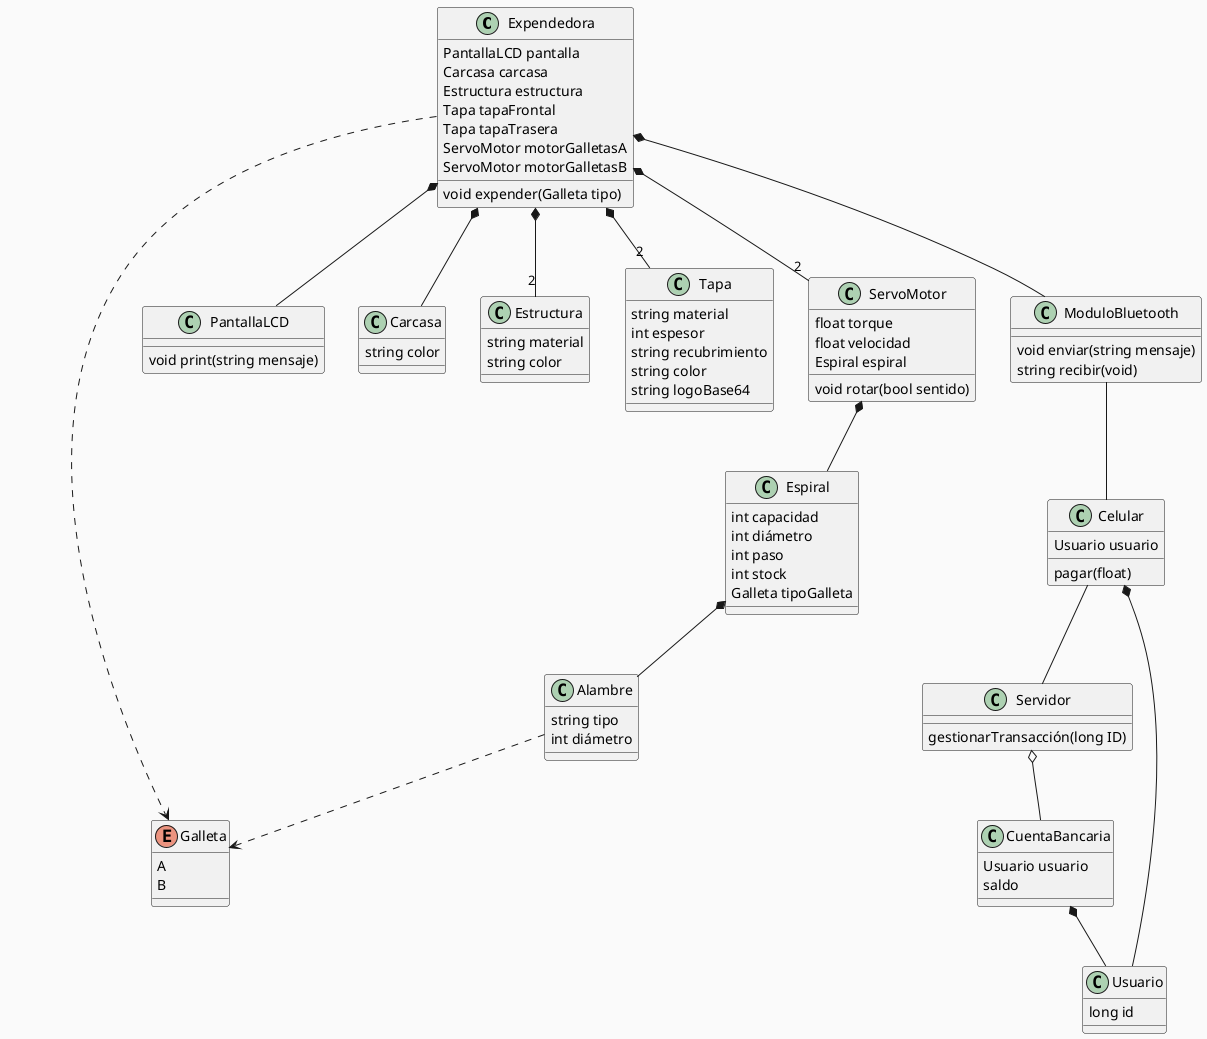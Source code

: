 @startuml
    skinparam backgroundColor #FAFAFA

    class Expendedora {
        PantallaLCD pantalla
        Carcasa carcasa
        Estructura estructura
        Tapa tapaFrontal
        Tapa tapaTrasera
        ServoMotor motorGalletasA
        ServoMotor motorGalletasB
        void expender(Galleta tipo)
    }
    enum Galleta {
        A
        B
    }
    class PantallaLCD {
        void print(string mensaje)
    }
    class Carcasa {
        string color
    }
    class Estructura {
        string material
        string color
        
    }
    class Tapa {
        string material
        int espesor
        string recubrimiento
        string color
        string logoBase64
    }
    class Espiral {
        int capacidad
        int diámetro
        int paso
        int stock
        Galleta tipoGalleta
    }
    class Alambre {
        string tipo
        int diámetro
    }
    class ServoMotor {
        float torque
        float velocidad
        Espiral espiral
        void rotar(bool sentido)
    }
    class Servidor {
        gestionarTransacción(long ID)
    }
    class CuentaBancaria {
        Usuario usuario
        saldo
    }
    class Usuario {
        long id
    }
    class Celular {
        Usuario usuario
        pagar(float)

    }
    class ModuloBluetooth {
        void enviar(string mensaje)
        string recibir(void)
    }

    Expendedora *-- Carcasa
    Expendedora *-- PantallaLCD
    Expendedora *-- ModuloBluetooth
    Expendedora *-- "2" Tapa
    Expendedora *-- "2" Estructura
    Expendedora *-- "2" ServoMotor
    ServoMotor *-- Espiral
    Espiral *-- Alambre
    Alambre ..> Galleta
    Expendedora ..> Galleta
    ModuloBluetooth -- Celular
    Celular -- Servidor
    CuentaBancaria *-- Usuario
    Servidor o-- CuentaBancaria
    Celular *-- Usuario

@enduml

